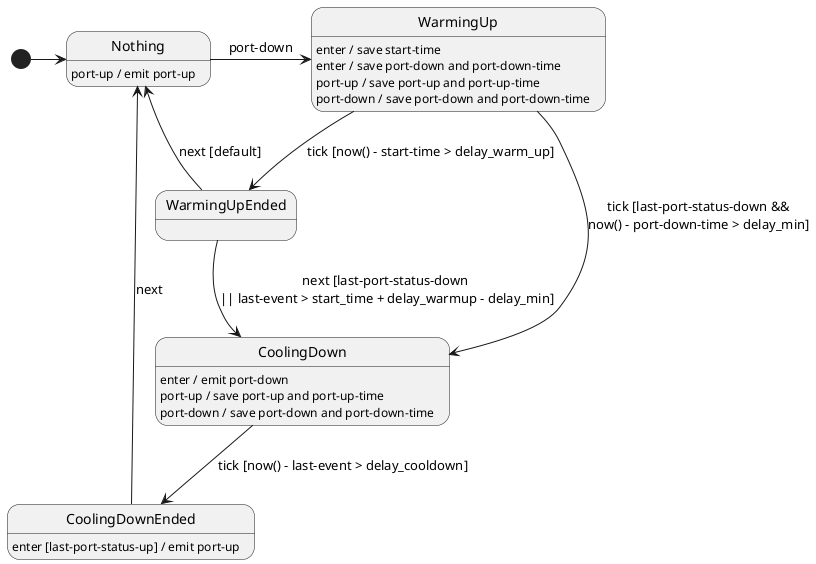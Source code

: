 * Timeouts
- delay_warmup
- delay_min
- delay_cooldown

@startuml

[*] -> Nothing

Nothing : port-up / emit port-up
Nothing -> WarmingUp : port-down

WarmingUp: enter / save start-time
WarmingUp: enter / save port-down and port-down-time
WarmingUp: port-up / save port-up and port-up-time
WarmingUp: port-down / save port-down and port-down-time
WarmingUp -> CoolingDown : tick [last-port-status-down &&\nnow() - port-down-time > delay_min]
WarmingUp -d-> WarmingUpEnded : tick [now() - start-time > delay_warm_up]


WarmingUpEnded -d-> CoolingDown : next [last-port-status-down \n|| last-event > start_time + delay_warmup - delay_min]
WarmingUpEnded -> Nothing : next [default]



CoolingDown: enter / emit port-down
CoolingDown: port-up / save port-up and port-up-time
CoolingDown: port-down / save port-down and port-down-time
CoolingDown -d-> CoolingDownEnded : tick [now() - last-event > delay_cooldown]

CoolingDownEnded -> Nothing : next
CoolingDownEnded : enter [last-port-status-up] / emit port-up


@enduml